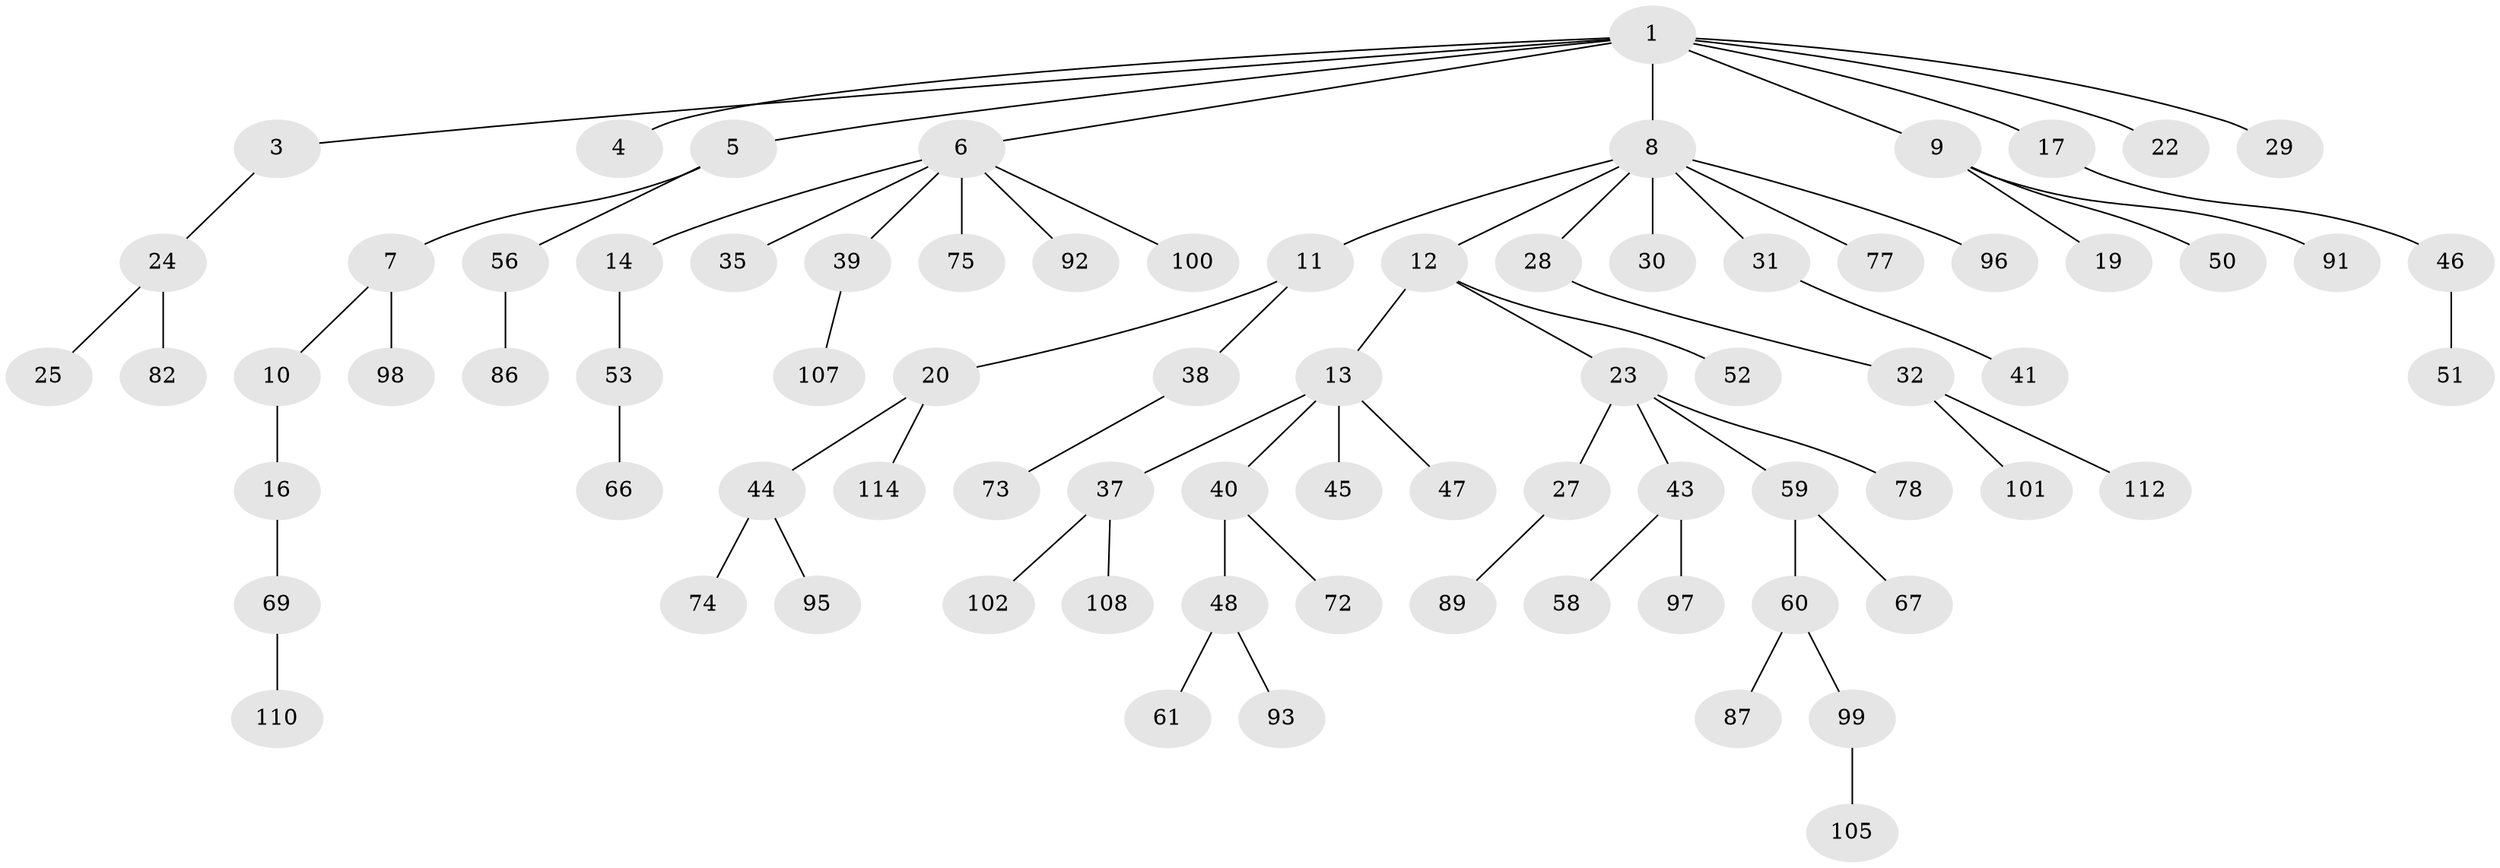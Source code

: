 // Generated by graph-tools (version 1.1) at 2025/52/02/27/25 19:52:10]
// undirected, 78 vertices, 77 edges
graph export_dot {
graph [start="1"]
  node [color=gray90,style=filled];
  1 [super="+2"];
  3;
  4;
  5;
  6 [super="+21"];
  7 [super="+63"];
  8 [super="+83"];
  9 [super="+15"];
  10;
  11 [super="+33"];
  12 [super="+18"];
  13 [super="+34"];
  14 [super="+88"];
  16 [super="+65"];
  17 [super="+104"];
  19 [super="+26"];
  20 [super="+64"];
  22;
  23 [super="+68"];
  24 [super="+80"];
  25;
  27 [super="+111"];
  28;
  29 [super="+62"];
  30;
  31;
  32 [super="+36"];
  35 [super="+106"];
  37 [super="+81"];
  38 [super="+103"];
  39 [super="+76"];
  40 [super="+42"];
  41 [super="+54"];
  43 [super="+79"];
  44 [super="+49"];
  45 [super="+71"];
  46 [super="+85"];
  47;
  48 [super="+94"];
  50;
  51;
  52 [super="+57"];
  53 [super="+55"];
  56 [super="+109"];
  58;
  59 [super="+84"];
  60 [super="+70"];
  61;
  66;
  67 [super="+118"];
  69;
  72;
  73;
  74 [super="+90"];
  75;
  77;
  78;
  82;
  86;
  87;
  89;
  91;
  92;
  93;
  95;
  96 [super="+113"];
  97;
  98 [super="+115"];
  99 [super="+116"];
  100;
  101;
  102;
  105;
  107;
  108;
  110;
  112 [super="+117"];
  114;
  1 -- 5;
  1 -- 6;
  1 -- 17;
  1 -- 22;
  1 -- 3;
  1 -- 4;
  1 -- 8;
  1 -- 9;
  1 -- 29;
  3 -- 24;
  5 -- 7;
  5 -- 56;
  6 -- 14;
  6 -- 35;
  6 -- 92;
  6 -- 100;
  6 -- 75;
  6 -- 39;
  7 -- 10;
  7 -- 98;
  8 -- 11;
  8 -- 12;
  8 -- 28;
  8 -- 30;
  8 -- 31;
  8 -- 77;
  8 -- 96;
  9 -- 19;
  9 -- 50;
  9 -- 91;
  10 -- 16;
  11 -- 20;
  11 -- 38;
  12 -- 13;
  12 -- 52;
  12 -- 23;
  13 -- 37;
  13 -- 45;
  13 -- 40;
  13 -- 47;
  14 -- 53;
  16 -- 69;
  17 -- 46;
  20 -- 44;
  20 -- 114;
  23 -- 27;
  23 -- 43;
  23 -- 59;
  23 -- 78;
  24 -- 25;
  24 -- 82;
  27 -- 89;
  28 -- 32;
  31 -- 41;
  32 -- 101;
  32 -- 112;
  37 -- 102;
  37 -- 108;
  38 -- 73;
  39 -- 107;
  40 -- 48;
  40 -- 72;
  43 -- 58;
  43 -- 97;
  44 -- 74;
  44 -- 95;
  46 -- 51;
  48 -- 61;
  48 -- 93;
  53 -- 66;
  56 -- 86;
  59 -- 60;
  59 -- 67;
  60 -- 87;
  60 -- 99;
  69 -- 110;
  99 -- 105;
}
